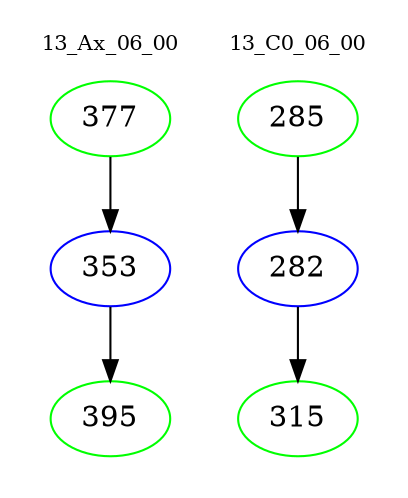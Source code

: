 digraph{
subgraph cluster_0 {
color = white
label = "13_Ax_06_00";
fontsize=10;
T0_377 [label="377", color="green"]
T0_377 -> T0_353 [color="black"]
T0_353 [label="353", color="blue"]
T0_353 -> T0_395 [color="black"]
T0_395 [label="395", color="green"]
}
subgraph cluster_1 {
color = white
label = "13_C0_06_00";
fontsize=10;
T1_285 [label="285", color="green"]
T1_285 -> T1_282 [color="black"]
T1_282 [label="282", color="blue"]
T1_282 -> T1_315 [color="black"]
T1_315 [label="315", color="green"]
}
}

